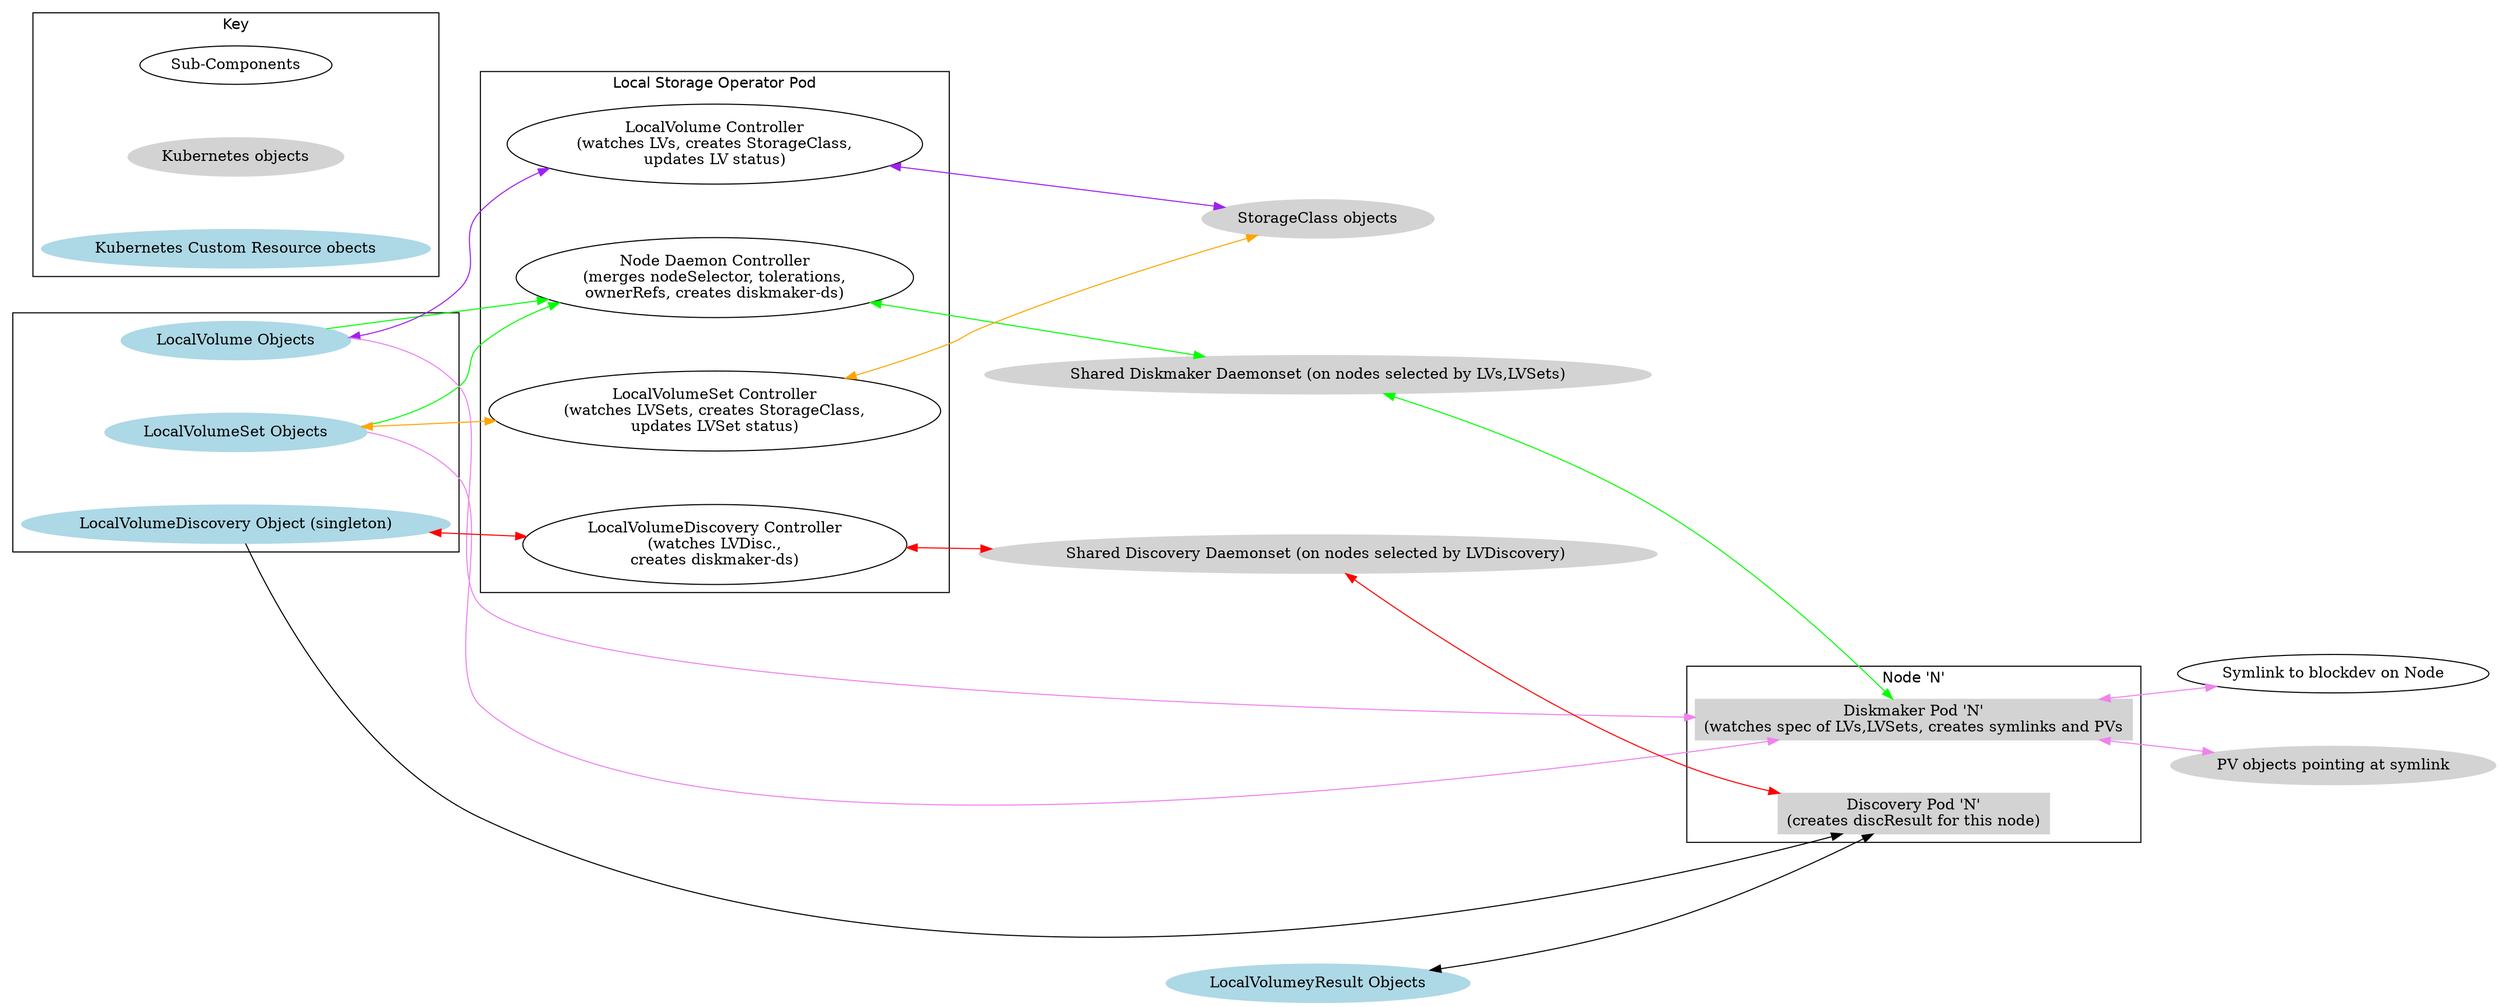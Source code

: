 # dot -Tsvg -O <this_file>
digraph G {
    rankdir="LR"
    nodesep=0.7
    fontname="helvetica"
    // subcomponents
    nd_cont [label="Node Daemon Controller\n(merges nodeSelector, tolerations,\nownerRefs, creates diskmaker-ds)" ]
    lv_cont [label="LocalVolume Controller\n(watches LVs, creates StorageClass,\nupdates LV status)" ]
    lvset_cont [label="LocalVolumeSet Controller\n(watches LVSets, creates StorageClass,\nupdates LVSet status)" ]
    discovery_cont [label="LocalVolumeDiscovery Controller\n(watches LVDisc.,\ncreates diskmaker-ds)"]
    symlinks [label="Symlink to blockdev on Node"] 
    
    subgraph cluster_key {
        label = "Key"
        sc [label="Sub-Components"]
        ko [label="Kubernetes objects" shape=ellipse style=filled color=lightgrey ]
        cr [label="Kubernetes Custom Resource obects" shape=ellipse style=filled color=lightblue ]
        
    }


    
    // CRs
    // style for all following nodes
    node [shape=ellipse style=filled color=lightblue];
    edge [ dir=forward ]

    subgraph cluster_inputs {
    lvset_cr [label="LocalVolumeSet Objects"]
    lv_cr[label="LocalVolume Objects" ]
    discovery_cr[label="LocalVolumeDiscovery Object (singleton)"]
    }
    
    discovery_result_cr[label="LocalVolumeyResult Objects"]
    
    // objects
     node [shape=ellipse style=filled color=lightgrey];
    diskmaker_ds [label="Shared Diskmaker Daemonset (on nodes selected by LVs,LVSets)"]
    discovery_ds [label="Shared Discovery Daemonset (on nodes selected by LVDiscovery) "]
   
    storageclass [label="StorageClass objects"]
    pv_cr [label="PV objects pointing at symlink"]
    
    subgraph cluster_controllers {
        nd_cont
        lv_cont
        lvset_cont
        discovery_cont
        label = "Local Storage Operator Pod"
    }

    
    

    
    
    node [shape=rectangle style=filled color=lightgrey];
    
    
        
    subgraph cluster_n0 {
        label="Node 'N'";
        diskmaker_pod_n [label = "Diskmaker Pod 'N'\n(watches spec of LVs,LVSets, creates symlinks and PVs"];
        dicovery_pod_n [label = "Discovery Pod 'N'\n(creates discResult for this node)"]
    }
        
    
    

    
    // ========= relationships ========================
    
    // === Main Reconcilers
    // LV,LVSet: the controller for each CR watches the CR and create/updates StorageClasses and updates the CR status
    lv_cr -> lv_cont -> storageclass [color="purple" dir="both"]
    lvset_cr -> lvset_cont -> storageclass [color="orange" dir="both"]
    
    // LVDiscovery: the controller watches it's CR and creates a daemonset based on the nodeSelector in the CR
    discovery_cr -> discovery_cont -> discovery_ds -> dicovery_pod_n [color="red" dir="both"]
    
    // Nodedaemon Controller: schedules the diskmaker daemonset pods by combining nodeSelectors from all LVs,LVsets
    // watches lv and lvset crs, updates the diskmaker daemonset with their scheduling info
    lvset_cr,lv_cr -> nd_cont [color="green" ]
    nd_cont -> diskmaker_ds -> diskmaker_pod_n [color="green" dir=both]


    // == Reconcilers running on each node
    
    // LV,LVSet: each of the diskmaker daemons watch the crs and create symlinks and PVs based on them
    lv_cr,lvset_cr -> diskmaker_pod_n [color="violet"]
    diskmaker_pod_n -> symlinks, pv_cr [color="violet" dir=both]
    // LVDiscovery
    discovery_cr -> dicovery_pod_n 
    discovery_result_cr -> dicovery_pod_n [dir=both]
    
    

}
